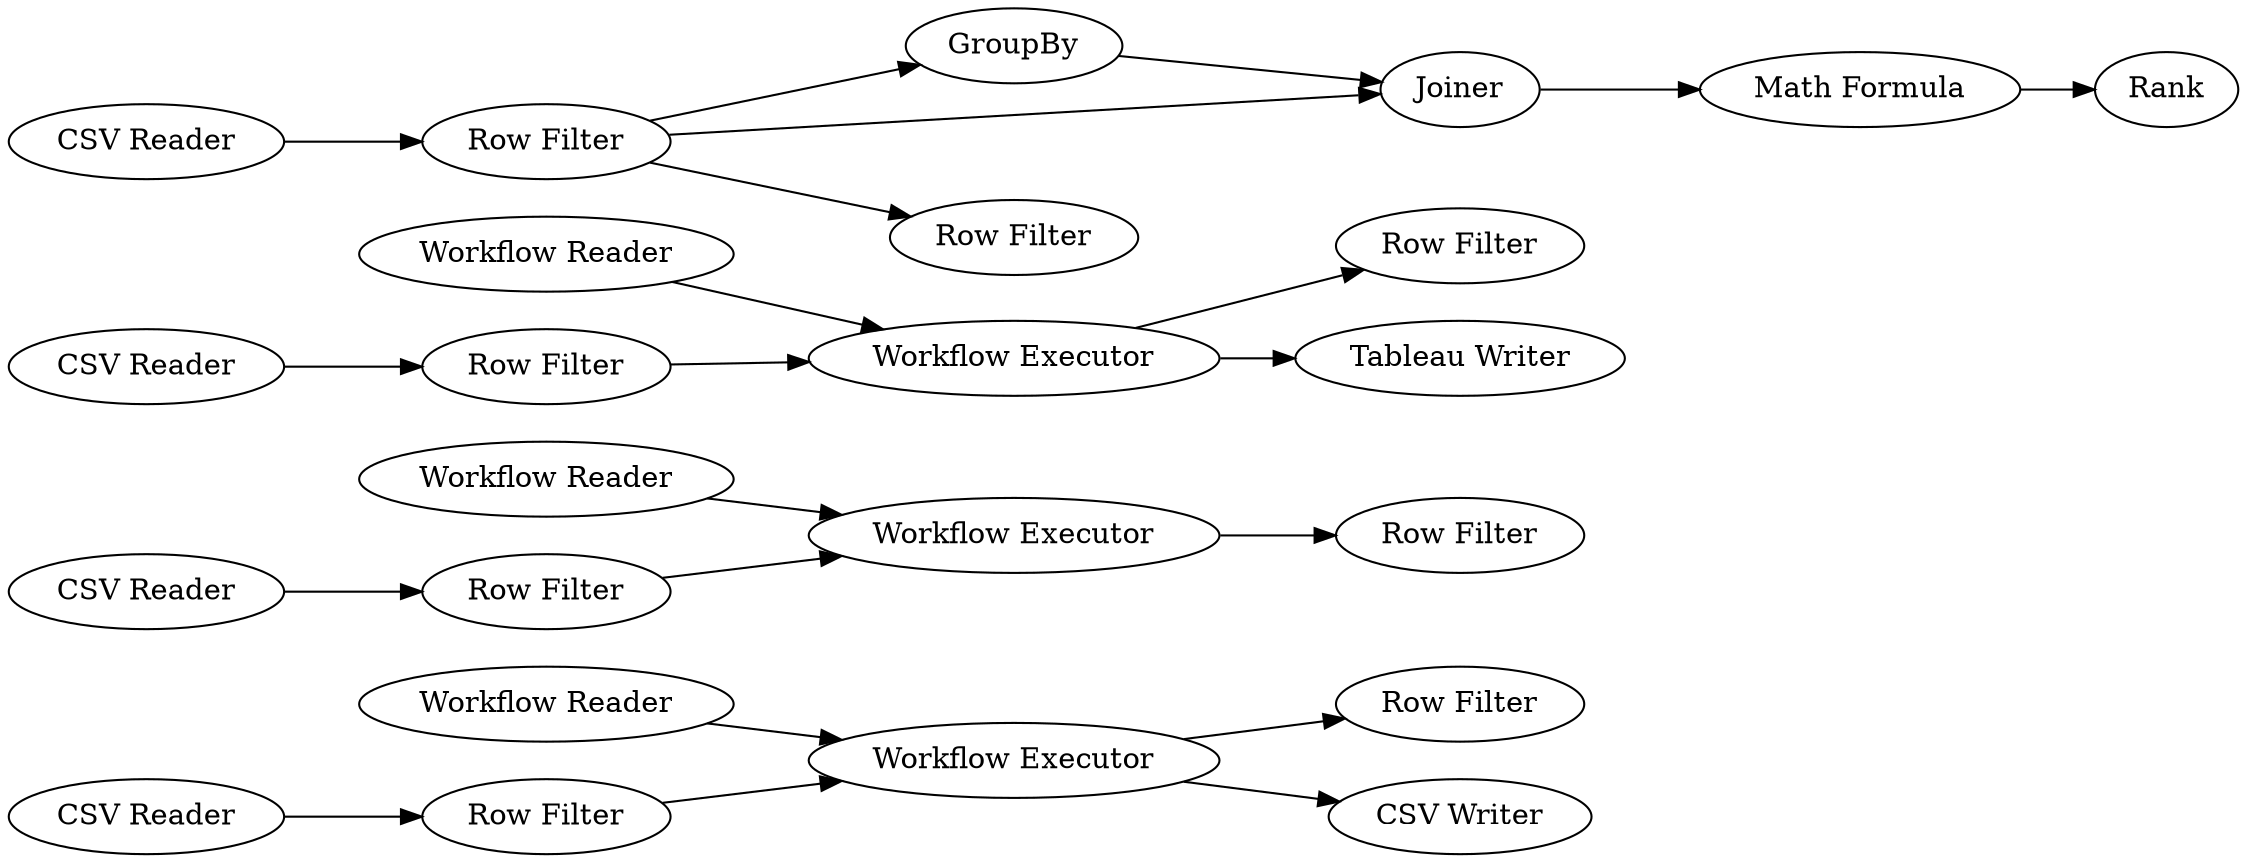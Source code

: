 digraph {
	1 [label="Workflow Reader"]
	2 [label="CSV Reader"]
	3 [label="Workflow Executor"]
	4 [label="Row Filter"]
	1462 [label="Workflow Executor"]
	1463 [label="CSV Reader"]
	1465 [label="Row Filter"]
	1466 [label="Workflow Reader"]
	1468 [label="Row Filter"]
	1469 [label="CSV Reader"]
	1470 [label="Workflow Reader"]
	1471 [label="Row Filter"]
	1472 [label="Workflow Executor"]
	1477 [label="CSV Reader"]
	1478 [label="Row Filter"]
	1480 [label="Row Filter"]
	1481 [label="Tableau Writer"]
	1482 [label="CSV Writer"]
	1483 [label=GroupBy]
	1484 [label="Row Filter"]
	1485 [label=Joiner]
	1486 [label="Math Formula"]
	1487 [label=Rank]
	1488 [label="Row Filter"]
	1 -> 3
	2 -> 1478
	3 -> 4
	3 -> 1482
	1462 -> 1465
	1463 -> 1480
	1466 -> 1462
	1469 -> 1471
	1470 -> 1472
	1471 -> 1472
	1472 -> 1468
	1472 -> 1481
	1477 -> 1484
	1478 -> 3
	1480 -> 1462
	1483 -> 1485
	1484 -> 1483
	1484 -> 1485
	1484 -> 1488
	1485 -> 1486
	1486 -> 1487
	rankdir=LR
}
